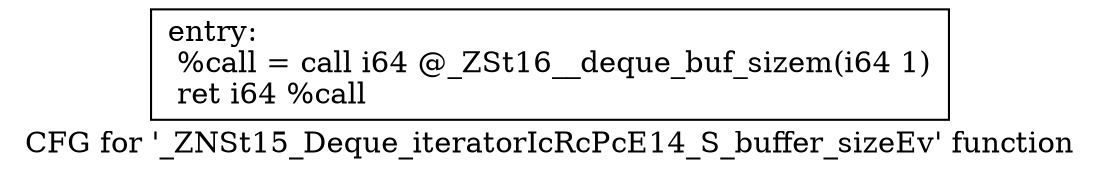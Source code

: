 digraph "CFG for '_ZNSt15_Deque_iteratorIcRcPcE14_S_buffer_sizeEv' function" {
	label="CFG for '_ZNSt15_Deque_iteratorIcRcPcE14_S_buffer_sizeEv' function";

	Node0x6b885d0 [shape=record,label="{entry:\l  %call = call i64 @_ZSt16__deque_buf_sizem(i64 1)\l  ret i64 %call\l}"];
}
